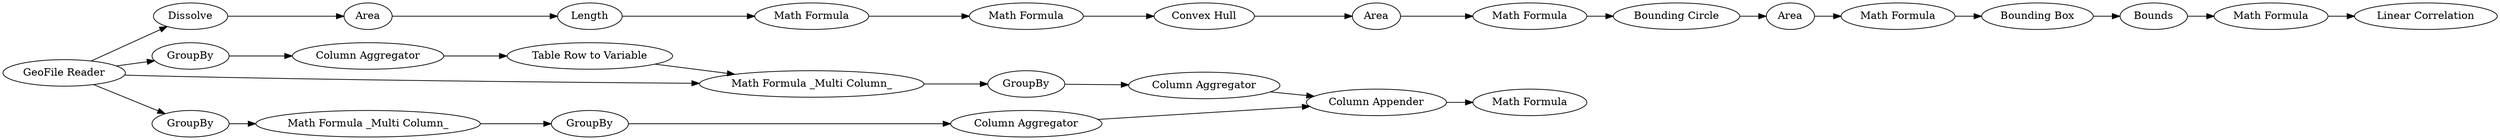 digraph {
	"2674131000886712138_14" [label=Dissolve]
	"2674131000886712138_28" [label="Linear Correlation"]
	"2674131000886712138_24" [label="Math Formula"]
	"2674131000886712138_6" [label=GroupBy]
	"2674131000886712138_27" [label="Math Formula"]
	"2674131000886712138_20" [label=Area]
	"2674131000886712138_8" [label="Table Row to Variable"]
	"2674131000886712138_3" [label="Math Formula _Multi Column_"]
	"2674131000886712138_4" [label=GroupBy]
	"2674131000886712138_9" [label="Math Formula _Multi Column_"]
	"2674131000886712138_18" [label="Math Formula"]
	"2674131000886712138_21" [label="Math Formula"]
	"2674131000886712138_17" [label="Math Formula"]
	"2674131000886712138_10" [label=GroupBy]
	"2674131000886712138_15" [label=Area]
	"2674131000886712138_16" [label=Length]
	"2674131000886712138_1" [label="GeoFile Reader"]
	"2674131000886712138_12" [label="Column Appender"]
	"2674131000886712138_26" [label=Bounds]
	"2674131000886712138_13" [label="Math Formula"]
	"2674131000886712138_7" [label="Column Aggregator"]
	"2674131000886712138_23" [label=Area]
	"2674131000886712138_19" [label="Convex Hull"]
	"2674131000886712138_25" [label="Bounding Box"]
	"2674131000886712138_22" [label="Bounding Circle"]
	"2674131000886712138_11" [label="Column Aggregator"]
	"2674131000886712138_5" [label="Column Aggregator"]
	"2674131000886712138_2" [label=GroupBy]
	"2674131000886712138_21" -> "2674131000886712138_22"
	"2674131000886712138_27" -> "2674131000886712138_28"
	"2674131000886712138_7" -> "2674131000886712138_8"
	"2674131000886712138_24" -> "2674131000886712138_25"
	"2674131000886712138_1" -> "2674131000886712138_6"
	"2674131000886712138_10" -> "2674131000886712138_11"
	"2674131000886712138_14" -> "2674131000886712138_15"
	"2674131000886712138_6" -> "2674131000886712138_7"
	"2674131000886712138_1" -> "2674131000886712138_9"
	"2674131000886712138_5" -> "2674131000886712138_12"
	"2674131000886712138_16" -> "2674131000886712138_17"
	"2674131000886712138_17" -> "2674131000886712138_18"
	"2674131000886712138_1" -> "2674131000886712138_14"
	"2674131000886712138_20" -> "2674131000886712138_21"
	"2674131000886712138_19" -> "2674131000886712138_20"
	"2674131000886712138_3" -> "2674131000886712138_4"
	"2674131000886712138_2" -> "2674131000886712138_3"
	"2674131000886712138_22" -> "2674131000886712138_23"
	"2674131000886712138_18" -> "2674131000886712138_19"
	"2674131000886712138_8" -> "2674131000886712138_9"
	"2674131000886712138_25" -> "2674131000886712138_26"
	"2674131000886712138_12" -> "2674131000886712138_13"
	"2674131000886712138_9" -> "2674131000886712138_10"
	"2674131000886712138_15" -> "2674131000886712138_16"
	"2674131000886712138_4" -> "2674131000886712138_5"
	"2674131000886712138_11" -> "2674131000886712138_12"
	"2674131000886712138_1" -> "2674131000886712138_2"
	"2674131000886712138_23" -> "2674131000886712138_24"
	"2674131000886712138_26" -> "2674131000886712138_27"
	rankdir=LR
}
